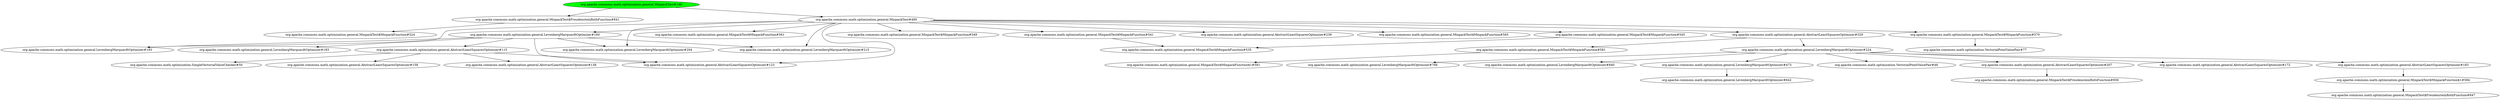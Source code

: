 digraph "cg/org.apache.commons.math.optimization.general.MinpackTest#146"
{
	"org.apache.commons.math.optimization.general.MinpackTest#146" [style=filled,fillcolor=green];
	"org.apache.commons.math.optimization.general.MinpackTest#146" -> "org.apache.commons.math.optimization.general.MinpackTest$FreudensteinRothFunction#841";
	"org.apache.commons.math.optimization.general.MinpackTest$FreudensteinRothFunction#841" -> "org.apache.commons.math.optimization.general.MinpackTest$MinpackFunction#524";
	"org.apache.commons.math.optimization.general.MinpackTest#146" -> "org.apache.commons.math.optimization.general.MinpackTest#490";
	"org.apache.commons.math.optimization.general.MinpackTest#490" -> "org.apache.commons.math.optimization.general.LevenbergMarquardtOptimizer#160";
	"org.apache.commons.math.optimization.general.LevenbergMarquardtOptimizer#160" -> "org.apache.commons.math.optimization.general.AbstractLeastSquaresOptimizer#115";
	"org.apache.commons.math.optimization.general.AbstractLeastSquaresOptimizer#115" -> "org.apache.commons.math.optimization.SimpleVectorialValueChecker#50";
	"org.apache.commons.math.optimization.general.AbstractLeastSquaresOptimizer#115" -> "org.apache.commons.math.optimization.general.AbstractLeastSquaresOptimizer#158";
	"org.apache.commons.math.optimization.general.AbstractLeastSquaresOptimizer#115" -> "org.apache.commons.math.optimization.general.AbstractLeastSquaresOptimizer#123";
	"org.apache.commons.math.optimization.general.AbstractLeastSquaresOptimizer#115" -> "org.apache.commons.math.optimization.general.AbstractLeastSquaresOptimizer#138";
	"org.apache.commons.math.optimization.general.LevenbergMarquardtOptimizer#160" -> "org.apache.commons.math.optimization.general.AbstractLeastSquaresOptimizer#123";
	"org.apache.commons.math.optimization.general.LevenbergMarquardtOptimizer#160" -> "org.apache.commons.math.optimization.general.LevenbergMarquardtOptimizer#183";
	"org.apache.commons.math.optimization.general.LevenbergMarquardtOptimizer#160" -> "org.apache.commons.math.optimization.general.LevenbergMarquardtOptimizer#193";
	"org.apache.commons.math.optimization.general.LevenbergMarquardtOptimizer#160" -> "org.apache.commons.math.optimization.general.LevenbergMarquardtOptimizer#204";
	"org.apache.commons.math.optimization.general.LevenbergMarquardtOptimizer#160" -> "org.apache.commons.math.optimization.general.LevenbergMarquardtOptimizer#215";
	"org.apache.commons.math.optimization.general.MinpackTest#490" -> "org.apache.commons.math.optimization.general.MinpackTest$MinpackFunction#561";
	"org.apache.commons.math.optimization.general.MinpackTest#490" -> "org.apache.commons.math.optimization.general.AbstractLeastSquaresOptimizer#123";
	"org.apache.commons.math.optimization.general.MinpackTest#490" -> "org.apache.commons.math.optimization.general.LevenbergMarquardtOptimizer#193";
	"org.apache.commons.math.optimization.general.MinpackTest#490" -> "org.apache.commons.math.optimization.general.LevenbergMarquardtOptimizer#204";
	"org.apache.commons.math.optimization.general.MinpackTest#490" -> "org.apache.commons.math.optimization.general.LevenbergMarquardtOptimizer#215";
	"org.apache.commons.math.optimization.general.MinpackTest#490" -> "org.apache.commons.math.optimization.general.MinpackTest$MinpackFunction#541";
	"org.apache.commons.math.optimization.general.MinpackTest$MinpackFunction#541" -> "org.apache.commons.math.optimization.general.MinpackTest$MinpackFunction#535";
	"org.apache.commons.math.optimization.general.MinpackTest#490" -> "org.apache.commons.math.optimization.general.MinpackTest$MinpackFunction#545";
	"org.apache.commons.math.optimization.general.MinpackTest$MinpackFunction#545" -> "org.apache.commons.math.optimization.general.MinpackTest$MinpackFunction#535";
	"org.apache.commons.math.optimization.general.MinpackTest#490" -> "org.apache.commons.math.optimization.general.MinpackTest$MinpackFunction#549";
	"org.apache.commons.math.optimization.general.MinpackTest#490" -> "org.apache.commons.math.optimization.general.AbstractLeastSquaresOptimizer#329";
	"org.apache.commons.math.optimization.general.AbstractLeastSquaresOptimizer#329" -> "org.apache.commons.math.optimization.general.MinpackTest$MinpackFunction#581";
	"org.apache.commons.math.optimization.general.MinpackTest$MinpackFunction#581" -> "org.apache.commons.math.optimization.general.MinpackTest$MinpackFunction$1#581";
	"org.apache.commons.math.optimization.general.AbstractLeastSquaresOptimizer#329" -> "org.apache.commons.math.optimization.general.LevenbergMarquardtOptimizer#224";
	"org.apache.commons.math.optimization.general.LevenbergMarquardtOptimizer#224" -> "org.apache.commons.math.optimization.general.AbstractLeastSquaresOptimizer#207";
	"org.apache.commons.math.optimization.general.AbstractLeastSquaresOptimizer#207" -> "org.apache.commons.math.optimization.general.MinpackTest$FreudensteinRothFunction#856";
	"org.apache.commons.math.optimization.general.LevenbergMarquardtOptimizer#224" -> "org.apache.commons.math.optimization.general.AbstractLeastSquaresOptimizer#172";
	"org.apache.commons.math.optimization.general.LevenbergMarquardtOptimizer#224" -> "org.apache.commons.math.optimization.general.AbstractLeastSquaresOptimizer#183";
	"org.apache.commons.math.optimization.general.AbstractLeastSquaresOptimizer#183" -> "org.apache.commons.math.optimization.general.MinpackTest$MinpackFunction$1#584";
	"org.apache.commons.math.optimization.general.MinpackTest$MinpackFunction$1#584" -> "org.apache.commons.math.optimization.general.MinpackTest$FreudensteinRothFunction#847";
	"org.apache.commons.math.optimization.general.LevenbergMarquardtOptimizer#224" -> "org.apache.commons.math.optimization.general.LevenbergMarquardtOptimizer#766";
	"org.apache.commons.math.optimization.general.LevenbergMarquardtOptimizer#224" -> "org.apache.commons.math.optimization.general.LevenbergMarquardtOptimizer#840";
	"org.apache.commons.math.optimization.general.LevenbergMarquardtOptimizer#224" -> "org.apache.commons.math.optimization.general.LevenbergMarquardtOptimizer#473";
	"org.apache.commons.math.optimization.general.LevenbergMarquardtOptimizer#473" -> "org.apache.commons.math.optimization.general.LevenbergMarquardtOptimizer#642";
	"org.apache.commons.math.optimization.general.LevenbergMarquardtOptimizer#224" -> "org.apache.commons.math.optimization.VectorialPointValuePair#46";
	"org.apache.commons.math.optimization.general.MinpackTest#490" -> "org.apache.commons.math.optimization.general.AbstractLeastSquaresOptimizer#239";
	"org.apache.commons.math.optimization.general.MinpackTest#490" -> "org.apache.commons.math.optimization.general.MinpackTest$MinpackFunction#565";
	"org.apache.commons.math.optimization.general.MinpackTest#490" -> "org.apache.commons.math.optimization.general.MinpackTest$MinpackFunction#570";
	"org.apache.commons.math.optimization.general.MinpackTest$MinpackFunction#570" -> "org.apache.commons.math.optimization.VectorialPointValuePair#77";
}
